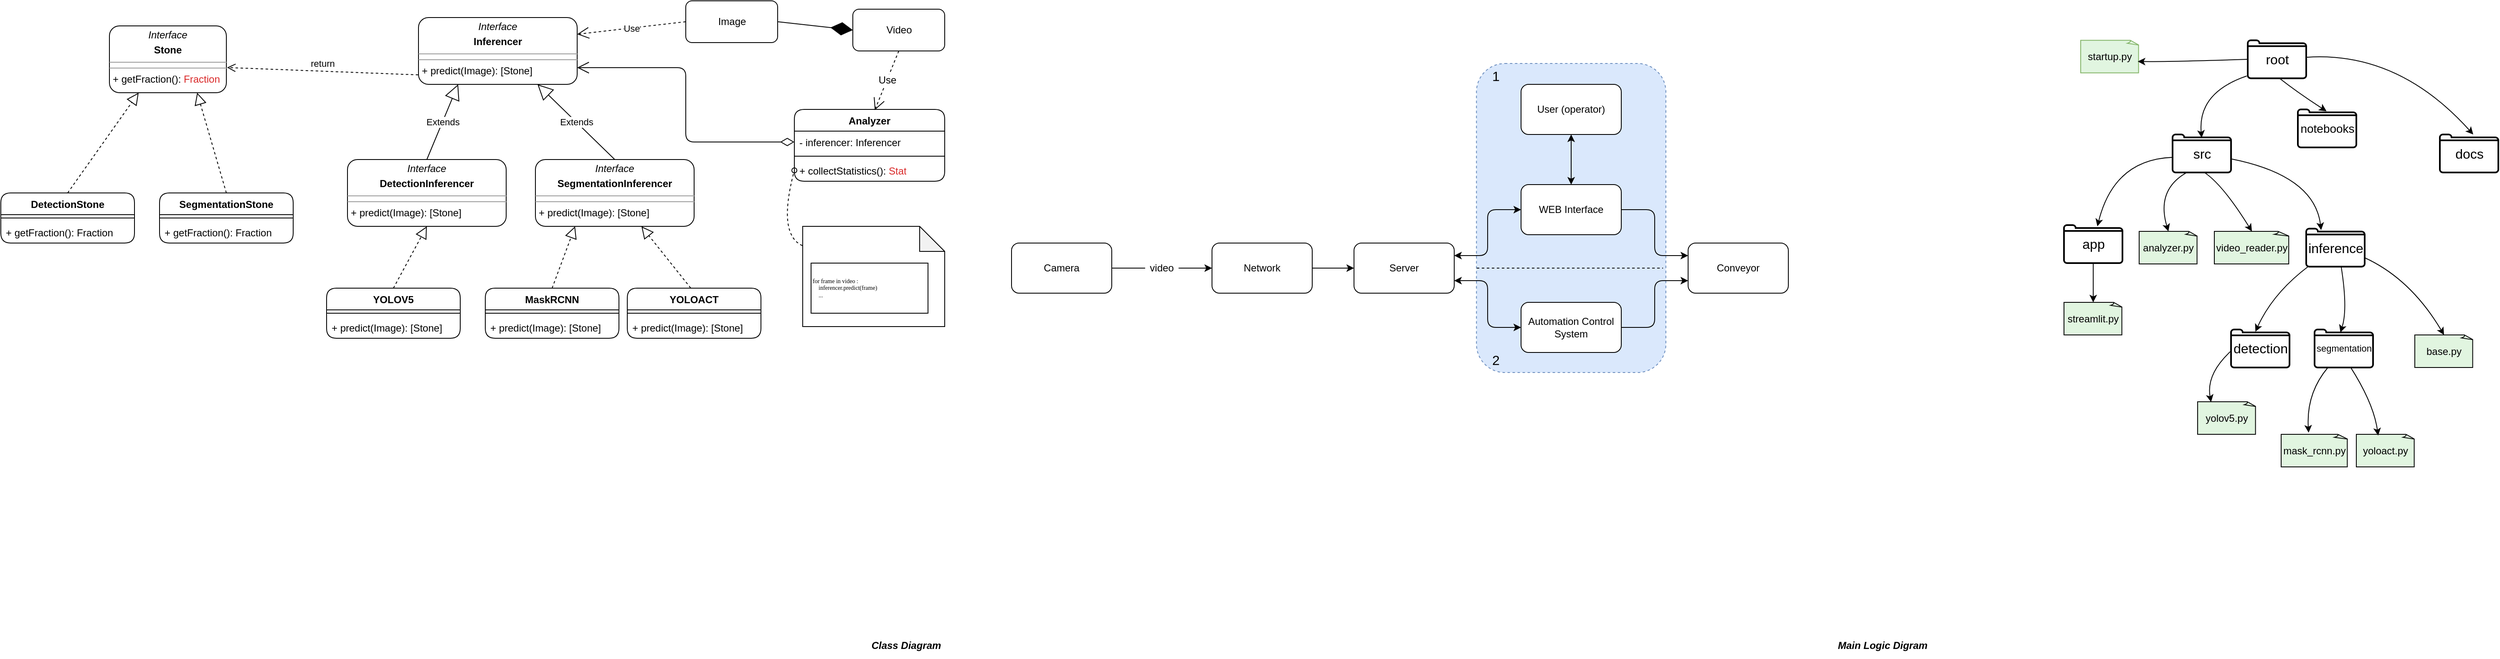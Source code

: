 <mxfile version="16.4.7" type="device"><diagram id="_biCq1hpyBJMeu9qdguH" name="Page-1"><mxGraphModel dx="1418" dy="816" grid="1" gridSize="10" guides="1" tooltips="1" connect="1" arrows="1" fold="1" page="1" pageScale="1" pageWidth="1169" pageHeight="827" math="0" shadow="0"><root><mxCell id="0"/><mxCell id="1" parent="0"/><mxCell id="yf64agZAcM8nmRPvUGx--107" value="" style="rounded=1;whiteSpace=wrap;html=1;shadow=0;glass=0;fontFamily=Lucida Console;fillColor=#dae8fc;sketch=0;dashed=1;strokeColor=#6c8ebf;" parent="1" vertex="1"><mxGeometry x="1786.63" y="115" width="226.75" height="370" as="geometry"/></mxCell><mxCell id="yf64agZAcM8nmRPvUGx--1" value="&lt;p style=&quot;margin: 0px ; margin-top: 4px ; text-align: center&quot;&gt;&lt;i&gt;Interface&lt;/i&gt;&lt;/p&gt;&lt;p style=&quot;margin: 0px ; margin-top: 4px ; text-align: center&quot;&gt;&lt;b&gt;Inferencer&lt;/b&gt;&lt;br&gt;&lt;b&gt;&lt;/b&gt;&lt;/p&gt;&lt;hr size=&quot;1&quot;&gt;&lt;hr size=&quot;1&quot;&gt;&lt;p style=&quot;margin: 0px ; margin-left: 4px&quot;&gt;+ predict(Image): [Stone]&lt;/p&gt;" style="verticalAlign=top;align=left;overflow=fill;fontSize=12;fontFamily=Helvetica;html=1;rounded=1;" parent="1" vertex="1"><mxGeometry x="520" y="60" width="190" height="80" as="geometry"/></mxCell><mxCell id="yf64agZAcM8nmRPvUGx--2" value="&lt;p style=&quot;margin: 0px ; margin-top: 4px ; text-align: center&quot;&gt;&lt;i&gt;Interface&lt;/i&gt;&lt;b&gt;&lt;br&gt;&lt;/b&gt;&lt;/p&gt;&lt;p style=&quot;margin: 0px ; margin-top: 4px ; text-align: center&quot;&gt;&lt;b&gt;Stone&lt;/b&gt;&lt;br&gt;&lt;b&gt;&lt;/b&gt;&lt;/p&gt;&lt;hr size=&quot;1&quot;&gt;&lt;hr size=&quot;1&quot;&gt;&lt;p style=&quot;margin: 0px ; margin-left: 4px&quot;&gt;+ getFraction(): &lt;font color=&quot;#D92929&quot;&gt;Fraction&lt;/font&gt;&lt;br&gt;&lt;br&gt;&lt;/p&gt;" style="verticalAlign=top;align=left;overflow=fill;fontSize=12;fontFamily=Helvetica;html=1;rounded=1;" parent="1" vertex="1"><mxGeometry x="150" y="70" width="140" height="80" as="geometry"/></mxCell><mxCell id="yf64agZAcM8nmRPvUGx--13" value="YOLOV5" style="swimlane;fontStyle=1;align=center;verticalAlign=top;childLayout=stackLayout;horizontal=1;startSize=26;horizontalStack=0;resizeParent=1;resizeParentMax=0;resizeLast=0;collapsible=1;marginBottom=0;rounded=1;" parent="1" vertex="1"><mxGeometry x="410" y="384" width="160" height="60" as="geometry"/></mxCell><mxCell id="yf64agZAcM8nmRPvUGx--15" value="" style="line;strokeWidth=1;fillColor=none;align=left;verticalAlign=middle;spacingTop=-1;spacingLeft=3;spacingRight=3;rotatable=0;labelPosition=right;points=[];portConstraint=eastwest;rounded=1;" parent="yf64agZAcM8nmRPvUGx--13" vertex="1"><mxGeometry y="26" width="160" height="8" as="geometry"/></mxCell><mxCell id="yf64agZAcM8nmRPvUGx--16" value="+ predict(Image): [Stone]" style="text;strokeColor=none;fillColor=none;align=left;verticalAlign=top;spacingLeft=4;spacingRight=4;overflow=hidden;rotatable=0;points=[[0,0.5],[1,0.5]];portConstraint=eastwest;rounded=1;" parent="yf64agZAcM8nmRPvUGx--13" vertex="1"><mxGeometry y="34" width="160" height="26" as="geometry"/></mxCell><mxCell id="yf64agZAcM8nmRPvUGx--18" value="YOLOACT" style="swimlane;fontStyle=1;align=center;verticalAlign=top;childLayout=stackLayout;horizontal=1;startSize=26;horizontalStack=0;resizeParent=1;resizeParentMax=0;resizeLast=0;collapsible=1;marginBottom=0;rounded=1;" parent="1" vertex="1"><mxGeometry x="770" y="384" width="160" height="60" as="geometry"/></mxCell><mxCell id="yf64agZAcM8nmRPvUGx--20" value="" style="line;strokeWidth=1;fillColor=none;align=left;verticalAlign=middle;spacingTop=-1;spacingLeft=3;spacingRight=3;rotatable=0;labelPosition=right;points=[];portConstraint=eastwest;rounded=1;" parent="yf64agZAcM8nmRPvUGx--18" vertex="1"><mxGeometry y="26" width="160" height="8" as="geometry"/></mxCell><mxCell id="yf64agZAcM8nmRPvUGx--21" value="+ predict(Image): [Stone]" style="text;strokeColor=none;fillColor=none;align=left;verticalAlign=top;spacingLeft=4;spacingRight=4;overflow=hidden;rotatable=0;points=[[0,0.5],[1,0.5]];portConstraint=eastwest;rounded=1;" parent="yf64agZAcM8nmRPvUGx--18" vertex="1"><mxGeometry y="34" width="160" height="26" as="geometry"/></mxCell><mxCell id="yf64agZAcM8nmRPvUGx--22" value="MaskRCNN" style="swimlane;fontStyle=1;align=center;verticalAlign=top;childLayout=stackLayout;horizontal=1;startSize=26;horizontalStack=0;resizeParent=1;resizeParentMax=0;resizeLast=0;collapsible=1;marginBottom=0;rounded=1;" parent="1" vertex="1"><mxGeometry x="600" y="384" width="160" height="60" as="geometry"/></mxCell><mxCell id="yf64agZAcM8nmRPvUGx--24" value="" style="line;strokeWidth=1;fillColor=none;align=left;verticalAlign=middle;spacingTop=-1;spacingLeft=3;spacingRight=3;rotatable=0;labelPosition=right;points=[];portConstraint=eastwest;rounded=1;" parent="yf64agZAcM8nmRPvUGx--22" vertex="1"><mxGeometry y="26" width="160" height="8" as="geometry"/></mxCell><mxCell id="yf64agZAcM8nmRPvUGx--25" value="+ predict(Image): [Stone]" style="text;strokeColor=none;fillColor=none;align=left;verticalAlign=top;spacingLeft=4;spacingRight=4;overflow=hidden;rotatable=0;points=[[0,0.5],[1,0.5]];portConstraint=eastwest;rounded=1;" parent="yf64agZAcM8nmRPvUGx--22" vertex="1"><mxGeometry y="34" width="160" height="26" as="geometry"/></mxCell><mxCell id="yf64agZAcM8nmRPvUGx--30" value="&lt;p style=&quot;margin: 0px ; margin-top: 4px ; text-align: center&quot;&gt;&lt;i&gt;Interface&lt;/i&gt;&lt;/p&gt;&lt;p style=&quot;margin: 0px ; margin-top: 4px ; text-align: center&quot;&gt;&lt;b&gt;DetectionInferencer&lt;/b&gt;&lt;br&gt;&lt;/p&gt;&lt;hr size=&quot;1&quot;&gt;&lt;hr size=&quot;1&quot;&gt;&lt;p style=&quot;margin: 0px ; margin-left: 4px&quot;&gt;+ predict(Image): [Stone]&lt;br&gt;&lt;br&gt;&lt;/p&gt;" style="verticalAlign=top;align=left;overflow=fill;fontSize=12;fontFamily=Helvetica;html=1;rounded=1;" parent="1" vertex="1"><mxGeometry x="435" y="230" width="190" height="80" as="geometry"/></mxCell><mxCell id="yf64agZAcM8nmRPvUGx--33" value="&lt;p style=&quot;margin: 0px ; margin-top: 4px ; text-align: center&quot;&gt;&lt;i&gt;Interface&lt;/i&gt;&lt;/p&gt;&lt;p style=&quot;margin: 0px ; margin-top: 4px ; text-align: center&quot;&gt;&lt;b&gt;SegmentationInferencer&lt;/b&gt;&lt;br&gt;&lt;/p&gt;&lt;hr size=&quot;1&quot;&gt;&lt;hr size=&quot;1&quot;&gt;&lt;p style=&quot;margin: 0px ; margin-left: 4px&quot;&gt;+ predict(Image): [Stone]&lt;br&gt;&lt;br&gt;&lt;/p&gt;" style="verticalAlign=top;align=left;overflow=fill;fontSize=12;fontFamily=Helvetica;html=1;rounded=1;" parent="1" vertex="1"><mxGeometry x="660" y="230" width="190" height="80" as="geometry"/></mxCell><mxCell id="yf64agZAcM8nmRPvUGx--37" value="Image" style="html=1;rounded=1;" parent="1" vertex="1"><mxGeometry x="840" y="40" width="110" height="50" as="geometry"/></mxCell><mxCell id="yf64agZAcM8nmRPvUGx--41" value="" style="endArrow=block;dashed=1;endFill=0;endSize=12;html=1;rounded=1;exitX=0.5;exitY=0;exitDx=0;exitDy=0;entryX=0.25;entryY=1;entryDx=0;entryDy=0;" parent="1" source="yf64agZAcM8nmRPvUGx--22" target="yf64agZAcM8nmRPvUGx--33" edge="1"><mxGeometry width="160" relative="1" as="geometry"><mxPoint x="650" y="320" as="sourcePoint"/><mxPoint x="810" y="320" as="targetPoint"/></mxGeometry></mxCell><mxCell id="yf64agZAcM8nmRPvUGx--42" value="" style="endArrow=block;dashed=1;endFill=0;endSize=12;html=1;rounded=1;exitX=0.5;exitY=0;exitDx=0;exitDy=0;entryX=0.5;entryY=1;entryDx=0;entryDy=0;" parent="1" source="yf64agZAcM8nmRPvUGx--13" target="yf64agZAcM8nmRPvUGx--30" edge="1"><mxGeometry width="160" relative="1" as="geometry"><mxPoint x="460" y="320" as="sourcePoint"/><mxPoint x="620" y="320" as="targetPoint"/></mxGeometry></mxCell><mxCell id="yf64agZAcM8nmRPvUGx--43" value="" style="endArrow=block;dashed=1;endFill=0;endSize=12;html=1;rounded=1;exitX=0.474;exitY=-0.004;exitDx=0;exitDy=0;exitPerimeter=0;" parent="1" source="yf64agZAcM8nmRPvUGx--18" target="yf64agZAcM8nmRPvUGx--33" edge="1"><mxGeometry width="160" relative="1" as="geometry"><mxPoint x="820" y="320" as="sourcePoint"/><mxPoint x="980" y="320" as="targetPoint"/></mxGeometry></mxCell><mxCell id="yf64agZAcM8nmRPvUGx--44" value="Extends" style="endArrow=block;endSize=16;endFill=0;html=1;rounded=1;exitX=0.5;exitY=0;exitDx=0;exitDy=0;entryX=0.25;entryY=1;entryDx=0;entryDy=0;" parent="1" source="yf64agZAcM8nmRPvUGx--30" target="yf64agZAcM8nmRPvUGx--1" edge="1"><mxGeometry width="160" relative="1" as="geometry"><mxPoint x="503" y="170" as="sourcePoint"/><mxPoint x="663" y="170" as="targetPoint"/></mxGeometry></mxCell><mxCell id="yf64agZAcM8nmRPvUGx--45" value="Extends" style="endArrow=block;endSize=16;endFill=0;html=1;rounded=1;exitX=0.5;exitY=0;exitDx=0;exitDy=0;entryX=0.75;entryY=1;entryDx=0;entryDy=0;" parent="1" source="yf64agZAcM8nmRPvUGx--33" target="yf64agZAcM8nmRPvUGx--1" edge="1"><mxGeometry width="160" relative="1" as="geometry"><mxPoint x="280" y="270" as="sourcePoint"/><mxPoint x="440" y="270" as="targetPoint"/></mxGeometry></mxCell><mxCell id="yf64agZAcM8nmRPvUGx--46" value="Use" style="endArrow=open;endSize=12;dashed=1;html=1;rounded=1;exitX=0;exitY=0.5;exitDx=0;exitDy=0;entryX=1;entryY=0.25;entryDx=0;entryDy=0;" parent="1" source="yf64agZAcM8nmRPvUGx--37" target="yf64agZAcM8nmRPvUGx--1" edge="1"><mxGeometry width="160" relative="1" as="geometry"><mxPoint x="440" y="120" as="sourcePoint"/><mxPoint x="600" y="120" as="targetPoint"/><Array as="points"/></mxGeometry></mxCell><mxCell id="yf64agZAcM8nmRPvUGx--47" value="DetectionStone" style="swimlane;fontStyle=1;align=center;verticalAlign=top;childLayout=stackLayout;horizontal=1;startSize=26;horizontalStack=0;resizeParent=1;resizeParentMax=0;resizeLast=0;collapsible=1;marginBottom=0;rounded=1;" parent="1" vertex="1"><mxGeometry x="20" y="270" width="160" height="60" as="geometry"/></mxCell><mxCell id="yf64agZAcM8nmRPvUGx--49" value="" style="line;strokeWidth=1;fillColor=none;align=left;verticalAlign=middle;spacingTop=-1;spacingLeft=3;spacingRight=3;rotatable=0;labelPosition=right;points=[];portConstraint=eastwest;rounded=1;" parent="yf64agZAcM8nmRPvUGx--47" vertex="1"><mxGeometry y="26" width="160" height="8" as="geometry"/></mxCell><mxCell id="yf64agZAcM8nmRPvUGx--50" value="+ getFraction(): Fraction" style="text;strokeColor=none;fillColor=none;align=left;verticalAlign=top;spacingLeft=4;spacingRight=4;overflow=hidden;rotatable=0;points=[[0,0.5],[1,0.5]];portConstraint=eastwest;rounded=1;" parent="yf64agZAcM8nmRPvUGx--47" vertex="1"><mxGeometry y="34" width="160" height="26" as="geometry"/></mxCell><mxCell id="yf64agZAcM8nmRPvUGx--52" value="SegmentationStone" style="swimlane;fontStyle=1;align=center;verticalAlign=top;childLayout=stackLayout;horizontal=1;startSize=26;horizontalStack=0;resizeParent=1;resizeParentMax=0;resizeLast=0;collapsible=1;marginBottom=0;rounded=1;" parent="1" vertex="1"><mxGeometry x="210" y="270" width="160" height="60" as="geometry"/></mxCell><mxCell id="yf64agZAcM8nmRPvUGx--54" value="" style="line;strokeWidth=1;fillColor=none;align=left;verticalAlign=middle;spacingTop=-1;spacingLeft=3;spacingRight=3;rotatable=0;labelPosition=right;points=[];portConstraint=eastwest;rounded=1;" parent="yf64agZAcM8nmRPvUGx--52" vertex="1"><mxGeometry y="26" width="160" height="8" as="geometry"/></mxCell><mxCell id="yf64agZAcM8nmRPvUGx--55" value="+ getFraction(): Fraction" style="text;strokeColor=none;fillColor=none;align=left;verticalAlign=top;spacingLeft=4;spacingRight=4;overflow=hidden;rotatable=0;points=[[0,0.5],[1,0.5]];portConstraint=eastwest;rounded=1;" parent="yf64agZAcM8nmRPvUGx--52" vertex="1"><mxGeometry y="34" width="160" height="26" as="geometry"/></mxCell><mxCell id="yf64agZAcM8nmRPvUGx--56" value="" style="endArrow=block;dashed=1;endFill=0;endSize=12;html=1;rounded=1;exitX=0.5;exitY=0;exitDx=0;exitDy=0;entryX=0.25;entryY=1;entryDx=0;entryDy=0;" parent="1" source="yf64agZAcM8nmRPvUGx--47" target="yf64agZAcM8nmRPvUGx--2" edge="1"><mxGeometry width="160" relative="1" as="geometry"><mxPoint x="150" y="230" as="sourcePoint"/><mxPoint x="310" y="230" as="targetPoint"/></mxGeometry></mxCell><mxCell id="yf64agZAcM8nmRPvUGx--57" value="" style="endArrow=block;dashed=1;endFill=0;endSize=12;html=1;rounded=1;exitX=0.5;exitY=0;exitDx=0;exitDy=0;entryX=0.75;entryY=1;entryDx=0;entryDy=0;" parent="1" source="yf64agZAcM8nmRPvUGx--52" target="yf64agZAcM8nmRPvUGx--2" edge="1"><mxGeometry width="160" relative="1" as="geometry"><mxPoint x="320" y="270" as="sourcePoint"/><mxPoint x="405" y="200" as="targetPoint"/></mxGeometry></mxCell><mxCell id="yf64agZAcM8nmRPvUGx--60" value="return" style="html=1;verticalAlign=bottom;endArrow=open;dashed=1;endSize=8;rounded=1;sketch=0;exitX=-0.001;exitY=0.858;exitDx=0;exitDy=0;exitPerimeter=0;entryX=1.006;entryY=0.623;entryDx=0;entryDy=0;entryPerimeter=0;" parent="1" source="yf64agZAcM8nmRPvUGx--1" target="yf64agZAcM8nmRPvUGx--2" edge="1"><mxGeometry relative="1" as="geometry"><mxPoint x="680" y="170" as="sourcePoint"/><mxPoint x="600" y="170" as="targetPoint"/></mxGeometry></mxCell><mxCell id="yf64agZAcM8nmRPvUGx--63" value="Analyzer" style="swimlane;fontStyle=1;align=center;verticalAlign=top;childLayout=stackLayout;horizontal=1;startSize=26;horizontalStack=0;resizeParent=1;resizeParentMax=0;resizeLast=0;collapsible=1;marginBottom=0;rounded=1;sketch=0;" parent="1" vertex="1"><mxGeometry x="970" y="170" width="180" height="86" as="geometry"><mxRectangle x="230" y="600" width="100" height="26" as="alternateBounds"/></mxGeometry></mxCell><mxCell id="yf64agZAcM8nmRPvUGx--64" value="- inferencer: Inferencer" style="text;strokeColor=none;fillColor=none;align=left;verticalAlign=top;spacingLeft=4;spacingRight=4;overflow=hidden;rotatable=0;points=[[0,0.5],[1,0.5]];portConstraint=eastwest;rounded=1;sketch=0;" parent="yf64agZAcM8nmRPvUGx--63" vertex="1"><mxGeometry y="26" width="180" height="26" as="geometry"/></mxCell><mxCell id="yf64agZAcM8nmRPvUGx--65" value="" style="line;strokeWidth=1;fillColor=none;align=left;verticalAlign=middle;spacingTop=-1;spacingLeft=3;spacingRight=3;rotatable=0;labelPosition=right;points=[];portConstraint=eastwest;rounded=1;sketch=0;" parent="yf64agZAcM8nmRPvUGx--63" vertex="1"><mxGeometry y="52" width="180" height="8" as="geometry"/></mxCell><mxCell id="yf64agZAcM8nmRPvUGx--66" value="+ collectStatistics(): &lt;font color=&quot;#D92929&quot;&gt;Stat&lt;/font&gt;" style="text;strokeColor=none;fillColor=none;align=left;verticalAlign=top;spacingLeft=4;spacingRight=4;overflow=hidden;rotatable=0;points=[[0,0.5],[1,0.5]];portConstraint=eastwest;rounded=1;sketch=0;html=1;" parent="yf64agZAcM8nmRPvUGx--63" vertex="1"><mxGeometry y="60" width="180" height="26" as="geometry"/></mxCell><mxCell id="yf64agZAcM8nmRPvUGx--68" value="" style="endArrow=open;html=1;endSize=12;startArrow=diamondThin;startSize=14;startFill=0;edgeStyle=orthogonalEdgeStyle;align=left;verticalAlign=bottom;rounded=1;sketch=0;exitX=0;exitY=0.5;exitDx=0;exitDy=0;entryX=1;entryY=0.75;entryDx=0;entryDy=0;" parent="1" source="yf64agZAcM8nmRPvUGx--64" target="yf64agZAcM8nmRPvUGx--1" edge="1"><mxGeometry x="-1" y="-91" relative="1" as="geometry"><mxPoint x="560" y="290" as="sourcePoint"/><mxPoint x="720" y="290" as="targetPoint"/><mxPoint x="60" y="22" as="offset"/></mxGeometry></mxCell><mxCell id="yf64agZAcM8nmRPvUGx--74" value="" style="curved=1;endArrow=oval;html=1;rounded=1;sketch=0;exitX=-0.002;exitY=0.192;exitDx=0;exitDy=0;exitPerimeter=0;endFill=0;dashed=1;" parent="1" source="yf64agZAcM8nmRPvUGx--75" target="yf64agZAcM8nmRPvUGx--66" edge="1"><mxGeometry width="50" height="50" relative="1" as="geometry"><mxPoint x="979.702" y="371.71" as="sourcePoint"/><mxPoint x="980" y="243" as="targetPoint"/><Array as="points"><mxPoint x="950" y="320"/><mxPoint x="970" y="243"/></Array></mxGeometry></mxCell><mxCell id="yf64agZAcM8nmRPvUGx--75" value="" style="shape=note;whiteSpace=wrap;html=1;backgroundOutline=1;darkOpacity=0.05;rounded=1;sketch=0;align=left;" parent="1" vertex="1"><mxGeometry x="980" y="310" width="170" height="120" as="geometry"/></mxCell><mxCell id="yf64agZAcM8nmRPvUGx--78" value="&lt;div align=&quot;left&quot;&gt;for frame in video :&lt;/div&gt;&lt;div align=&quot;left&quot;&gt;&amp;nbsp;&amp;nbsp;&amp;nbsp; inferencer.predict(frame)&lt;/div&gt;&lt;div align=&quot;left&quot;&gt;&amp;nbsp;&amp;nbsp;&amp;nbsp; ...&lt;br&gt;&lt;/div&gt;" style="rounded=0;whiteSpace=wrap;html=1;sketch=0;fontFamily=Lucida Console;fontSize=7;align=left;" parent="1" vertex="1"><mxGeometry x="990" y="354" width="140" height="60" as="geometry"/></mxCell><mxCell id="yf64agZAcM8nmRPvUGx--80" value="Video" style="html=1;rounded=1;sketch=0;fontFamily=Helvetica;fontSize=12;" parent="1" vertex="1"><mxGeometry x="1040" y="50" width="110" height="50" as="geometry"/></mxCell><mxCell id="yf64agZAcM8nmRPvUGx--81" value="Use" style="endArrow=open;endSize=12;dashed=1;html=1;rounded=1;sketch=0;fontFamily=Helvetica;fontSize=12;exitX=0.5;exitY=1;exitDx=0;exitDy=0;entryX=0.535;entryY=0.01;entryDx=0;entryDy=0;entryPerimeter=0;" parent="1" source="yf64agZAcM8nmRPvUGx--80" target="yf64agZAcM8nmRPvUGx--63" edge="1"><mxGeometry width="160" relative="1" as="geometry"><mxPoint x="740" y="210" as="sourcePoint"/><mxPoint x="900" y="210" as="targetPoint"/></mxGeometry></mxCell><mxCell id="yf64agZAcM8nmRPvUGx--84" value="" style="endArrow=diamondThin;endFill=1;endSize=24;html=1;rounded=1;sketch=0;curved=0;exitX=1;exitY=0.5;exitDx=0;exitDy=0;entryX=0;entryY=0.5;entryDx=0;entryDy=0;" parent="1" source="yf64agZAcM8nmRPvUGx--37" target="yf64agZAcM8nmRPvUGx--80" edge="1"><mxGeometry width="160" relative="1" as="geometry"><mxPoint x="890" y="120" as="sourcePoint"/><mxPoint x="1010" y="30" as="targetPoint"/></mxGeometry></mxCell><mxCell id="yf64agZAcM8nmRPvUGx--91" style="edgeStyle=orthogonalEdgeStyle;curved=0;rounded=1;sketch=0;orthogonalLoop=1;jettySize=auto;html=1;exitX=1;exitY=0.5;exitDx=0;exitDy=0;entryX=0;entryY=0.5;entryDx=0;entryDy=0;fontColor=#000000;startArrow=none;" parent="1" source="yf64agZAcM8nmRPvUGx--94" target="yf64agZAcM8nmRPvUGx--89" edge="1"><mxGeometry relative="1" as="geometry"><mxPoint x="1460" y="360" as="targetPoint"/></mxGeometry></mxCell><mxCell id="yf64agZAcM8nmRPvUGx--85" value="Camera" style="rounded=1;whiteSpace=wrap;html=1;sketch=0;fontColor=#000000;" parent="1" vertex="1"><mxGeometry x="1230" y="330" width="120" height="60" as="geometry"/></mxCell><mxCell id="yf64agZAcM8nmRPvUGx--86" value="&lt;b&gt;&lt;i&gt;Class Diagram&lt;/i&gt;&lt;/b&gt;" style="text;html=1;strokeColor=none;fillColor=none;align=center;verticalAlign=middle;whiteSpace=wrap;rounded=0;sketch=0;fontColor=#000000;" parent="1" vertex="1"><mxGeometry x="1039" y="797" width="130" height="30" as="geometry"/></mxCell><mxCell id="yf64agZAcM8nmRPvUGx--93" style="edgeStyle=orthogonalEdgeStyle;curved=0;rounded=1;sketch=0;orthogonalLoop=1;jettySize=auto;html=1;exitX=1;exitY=0.5;exitDx=0;exitDy=0;entryX=0;entryY=0.5;entryDx=0;entryDy=0;fontColor=#000000;" parent="1" source="yf64agZAcM8nmRPvUGx--89" target="yf64agZAcM8nmRPvUGx--90" edge="1"><mxGeometry relative="1" as="geometry"/></mxCell><mxCell id="yf64agZAcM8nmRPvUGx--89" value="Network" style="rounded=1;whiteSpace=wrap;html=1;sketch=0;fontColor=#000000;" parent="1" vertex="1"><mxGeometry x="1470" y="330" width="120" height="60" as="geometry"/></mxCell><mxCell id="yf64agZAcM8nmRPvUGx--105" style="edgeStyle=orthogonalEdgeStyle;curved=0;rounded=1;sketch=0;orthogonalLoop=1;jettySize=auto;html=1;exitX=1;exitY=0.25;exitDx=0;exitDy=0;entryX=0;entryY=0.5;entryDx=0;entryDy=0;fontColor=#000000;startArrow=classic;startFill=1;" parent="1" source="yf64agZAcM8nmRPvUGx--90" target="yf64agZAcM8nmRPvUGx--97" edge="1"><mxGeometry relative="1" as="geometry"/></mxCell><mxCell id="yf64agZAcM8nmRPvUGx--106" style="edgeStyle=orthogonalEdgeStyle;curved=0;rounded=1;sketch=0;orthogonalLoop=1;jettySize=auto;html=1;exitX=1;exitY=0.75;exitDx=0;exitDy=0;entryX=0;entryY=0.5;entryDx=0;entryDy=0;fontColor=#000000;startArrow=classic;startFill=1;" parent="1" source="yf64agZAcM8nmRPvUGx--90" target="yf64agZAcM8nmRPvUGx--98" edge="1"><mxGeometry relative="1" as="geometry"/></mxCell><mxCell id="yf64agZAcM8nmRPvUGx--90" value="Server" style="rounded=1;whiteSpace=wrap;html=1;sketch=0;fontColor=#000000;" parent="1" vertex="1"><mxGeometry x="1640" y="330" width="120" height="60" as="geometry"/></mxCell><mxCell id="yf64agZAcM8nmRPvUGx--94" value="video" style="text;html=1;strokeColor=none;fillColor=none;align=center;verticalAlign=middle;whiteSpace=wrap;rounded=0;sketch=0;fontColor=#000000;" parent="1" vertex="1"><mxGeometry x="1390" y="345" width="40" height="30" as="geometry"/></mxCell><mxCell id="yf64agZAcM8nmRPvUGx--95" value="" style="edgeStyle=orthogonalEdgeStyle;curved=0;rounded=1;sketch=0;orthogonalLoop=1;jettySize=auto;html=1;exitX=1;exitY=0.5;exitDx=0;exitDy=0;entryX=0;entryY=0.5;entryDx=0;entryDy=0;fontColor=#000000;endArrow=none;" parent="1" source="yf64agZAcM8nmRPvUGx--85" target="yf64agZAcM8nmRPvUGx--94" edge="1"><mxGeometry relative="1" as="geometry"><mxPoint x="1360" y="360" as="sourcePoint"/><mxPoint x="1440" y="360" as="targetPoint"/></mxGeometry></mxCell><mxCell id="yf64agZAcM8nmRPvUGx--103" style="edgeStyle=orthogonalEdgeStyle;curved=0;rounded=1;sketch=0;orthogonalLoop=1;jettySize=auto;html=1;exitX=1;exitY=0.5;exitDx=0;exitDy=0;entryX=0;entryY=0.25;entryDx=0;entryDy=0;fontColor=#000000;startArrow=none;startFill=0;" parent="1" source="yf64agZAcM8nmRPvUGx--97" target="yf64agZAcM8nmRPvUGx--99" edge="1"><mxGeometry relative="1" as="geometry"/></mxCell><mxCell id="yf64agZAcM8nmRPvUGx--97" value="WEB Interface" style="rounded=1;whiteSpace=wrap;html=1;sketch=0;fontColor=#000000;" parent="1" vertex="1"><mxGeometry x="1840" y="260" width="120" height="60" as="geometry"/></mxCell><mxCell id="yf64agZAcM8nmRPvUGx--104" style="edgeStyle=orthogonalEdgeStyle;curved=0;rounded=1;sketch=0;orthogonalLoop=1;jettySize=auto;html=1;exitX=1;exitY=0.5;exitDx=0;exitDy=0;entryX=0;entryY=0.75;entryDx=0;entryDy=0;fontColor=#000000;startArrow=none;startFill=0;" parent="1" source="yf64agZAcM8nmRPvUGx--98" target="yf64agZAcM8nmRPvUGx--99" edge="1"><mxGeometry relative="1" as="geometry"/></mxCell><mxCell id="yf64agZAcM8nmRPvUGx--98" value="&lt;span class=&quot;ILfuVd&quot;&gt;&lt;span class=&quot;hgKElc&quot;&gt;Automation Control System&lt;/span&gt;&lt;/span&gt;" style="rounded=1;whiteSpace=wrap;html=1;sketch=0;fontColor=#000000;" parent="1" vertex="1"><mxGeometry x="1840" y="401" width="120" height="60" as="geometry"/></mxCell><mxCell id="yf64agZAcM8nmRPvUGx--99" value="Conveyor" style="rounded=1;whiteSpace=wrap;html=1;sketch=0;fontColor=#000000;" parent="1" vertex="1"><mxGeometry x="2040" y="330" width="120" height="60" as="geometry"/></mxCell><mxCell id="yf64agZAcM8nmRPvUGx--102" style="edgeStyle=orthogonalEdgeStyle;curved=0;rounded=1;sketch=0;orthogonalLoop=1;jettySize=auto;html=1;exitX=0.5;exitY=1;exitDx=0;exitDy=0;entryX=0.5;entryY=0;entryDx=0;entryDy=0;fontColor=#000000;startArrow=classic;startFill=1;" parent="1" source="yf64agZAcM8nmRPvUGx--100" target="yf64agZAcM8nmRPvUGx--97" edge="1"><mxGeometry relative="1" as="geometry"/></mxCell><mxCell id="yf64agZAcM8nmRPvUGx--100" value="User (operator)" style="rounded=1;whiteSpace=wrap;html=1;sketch=0;fontColor=#000000;" parent="1" vertex="1"><mxGeometry x="1840" y="140" width="120" height="60" as="geometry"/></mxCell><mxCell id="yf64agZAcM8nmRPvUGx--108" value="" style="line;strokeWidth=1;html=1;rounded=0;fontFamily=Lucida Console;fontSize=12;fontColor=#000000;fillColor=none;dashed=1;sketch=0;" parent="1" vertex="1"><mxGeometry x="1787" y="355" width="223" height="10" as="geometry"/></mxCell><mxCell id="yf64agZAcM8nmRPvUGx--110" value="&lt;font style=&quot;font-size: 16px&quot;&gt;1&lt;/font&gt;" style="text;html=1;strokeColor=none;fillColor=none;align=center;verticalAlign=middle;whiteSpace=wrap;rounded=0;dashed=1;sketch=0;fontColor=#000000;" parent="1" vertex="1"><mxGeometry x="1780" y="115" width="60" height="30" as="geometry"/></mxCell><mxCell id="yf64agZAcM8nmRPvUGx--111" value="2" style="text;html=1;strokeColor=none;fillColor=none;align=center;verticalAlign=middle;whiteSpace=wrap;rounded=0;dashed=1;sketch=0;fontColor=#000000;fontSize=16;" parent="1" vertex="1"><mxGeometry x="1780" y="455" width="60" height="30" as="geometry"/></mxCell><mxCell id="yf64agZAcM8nmRPvUGx--112" value="&lt;i&gt;&lt;b&gt;Main Logic Digram&lt;br&gt;&lt;/b&gt;&lt;/i&gt;" style="text;html=1;strokeColor=none;fillColor=none;align=center;verticalAlign=middle;whiteSpace=wrap;rounded=0;sketch=0;fontColor=#000000;" parent="1" vertex="1"><mxGeometry x="2208" y="797" width="130" height="30" as="geometry"/></mxCell><mxCell id="yf64agZAcM8nmRPvUGx--116" value="root" style="html=1;verticalLabelPosition=middle;align=center;labelBackgroundColor=#ffffff;verticalAlign=middle;strokeWidth=2;shadow=0;dashed=0;shape=mxgraph.ios7.icons.folder;rounded=1;sketch=0;fontSize=16;aspect=fixed;labelPosition=center;" parent="1" vertex="1"><mxGeometry x="2710" y="87.25" width="70" height="45.5" as="geometry"/></mxCell><mxCell id="yf64agZAcM8nmRPvUGx--117" value="src" style="html=1;verticalLabelPosition=middle;align=center;labelBackgroundColor=#ffffff;verticalAlign=middle;strokeWidth=2;shadow=0;dashed=0;shape=mxgraph.ios7.icons.folder;rounded=1;sketch=0;fontSize=16;aspect=fixed;labelPosition=center;" parent="1" vertex="1"><mxGeometry x="2620" y="200" width="70" height="45.5" as="geometry"/></mxCell><mxCell id="yf64agZAcM8nmRPvUGx--120" value="notebooks" style="html=1;verticalLabelPosition=middle;align=center;labelBackgroundColor=#ffffff;verticalAlign=middle;strokeWidth=2;shadow=0;dashed=0;shape=mxgraph.ios7.icons.folder;rounded=1;sketch=0;fontSize=14;aspect=fixed;labelPosition=center;" parent="1" vertex="1"><mxGeometry x="2770" y="170" width="70" height="45.5" as="geometry"/></mxCell><mxCell id="yf64agZAcM8nmRPvUGx--121" value="docs" style="html=1;verticalLabelPosition=middle;align=center;labelBackgroundColor=#ffffff;verticalAlign=middle;strokeWidth=2;shadow=0;dashed=0;shape=mxgraph.ios7.icons.folder;rounded=1;sketch=0;fontSize=16;aspect=fixed;labelPosition=center;" parent="1" vertex="1"><mxGeometry x="2940" y="200" width="70" height="45.5" as="geometry"/></mxCell><mxCell id="yf64agZAcM8nmRPvUGx--123" value="" style="curved=1;endArrow=classic;html=1;rounded=1;sketch=0;fontSize=14;fontColor=#000000;exitX=-0.018;exitY=0.94;exitDx=0;exitDy=0;exitPerimeter=0;entryX=0.498;entryY=0.086;entryDx=0;entryDy=0;entryPerimeter=0;" parent="1" source="yf64agZAcM8nmRPvUGx--116" target="yf64agZAcM8nmRPvUGx--117" edge="1"><mxGeometry width="50" height="50" relative="1" as="geometry"><mxPoint x="2710" y="360" as="sourcePoint"/><mxPoint x="2760" y="310" as="targetPoint"/><Array as="points"><mxPoint x="2650" y="150"/></Array></mxGeometry></mxCell><mxCell id="yf64agZAcM8nmRPvUGx--125" value="" style="curved=1;endArrow=classic;html=1;rounded=0;fontFamily=Lucida Console;sketch=0;fontSize=14;fontColor=#000000;entryX=0.571;entryY=0;entryDx=0;entryDy=0;entryPerimeter=0;" parent="1" source="yf64agZAcM8nmRPvUGx--116" target="yf64agZAcM8nmRPvUGx--121" edge="1"><mxGeometry width="50" height="50" relative="1" as="geometry"><mxPoint x="2780" y="130" as="sourcePoint"/><mxPoint x="2890" y="130" as="targetPoint"/><Array as="points"><mxPoint x="2890" y="100"/></Array></mxGeometry></mxCell><mxCell id="yf64agZAcM8nmRPvUGx--126" value="" style="curved=1;endArrow=classic;html=1;rounded=0;fontFamily=Lucida Console;sketch=0;fontSize=14;fontColor=#000000;entryX=0.491;entryY=0.048;entryDx=0;entryDy=0;entryPerimeter=0;exitX=0.541;exitY=0.997;exitDx=0;exitDy=0;exitPerimeter=0;" parent="1" source="yf64agZAcM8nmRPvUGx--116" target="yf64agZAcM8nmRPvUGx--120" edge="1"><mxGeometry width="50" height="50" relative="1" as="geometry"><mxPoint x="2790" y="140" as="sourcePoint"/><mxPoint x="2889.97" y="210.0" as="targetPoint"/><Array as="points"><mxPoint x="2770" y="150"/></Array></mxGeometry></mxCell><mxCell id="yf64agZAcM8nmRPvUGx--127" value="app" style="html=1;verticalLabelPosition=middle;align=center;labelBackgroundColor=#ffffff;verticalAlign=middle;strokeWidth=2;shadow=0;dashed=0;shape=mxgraph.ios7.icons.folder;rounded=1;sketch=0;fontSize=16;aspect=fixed;labelPosition=center;" parent="1" vertex="1"><mxGeometry x="2490" y="308.5" width="70" height="45.5" as="geometry"/></mxCell><mxCell id="yf64agZAcM8nmRPvUGx--130" value="" style="curved=1;endArrow=classic;html=1;rounded=1;sketch=0;fontSize=14;fontColor=#000000;exitX=0.001;exitY=0.602;exitDx=0;exitDy=0;exitPerimeter=0;entryX=0.571;entryY=0.033;entryDx=0;entryDy=0;entryPerimeter=0;" parent="1" source="yf64agZAcM8nmRPvUGx--117" target="yf64agZAcM8nmRPvUGx--127" edge="1"><mxGeometry width="50" height="50" relative="1" as="geometry"><mxPoint x="2608.74" y="210" as="sourcePoint"/><mxPoint x="2554.86" y="283.893" as="targetPoint"/><Array as="points"><mxPoint x="2550" y="229.98"/></Array></mxGeometry></mxCell><mxCell id="yf64agZAcM8nmRPvUGx--131" value="" style="curved=1;endArrow=classic;html=1;rounded=1;sketch=0;fontSize=14;fontColor=#000000;exitX=0.261;exitY=0.984;exitDx=0;exitDy=0;exitPerimeter=0;entryX=0.5;entryY=0;entryDx=0;entryDy=0;entryPerimeter=0;" parent="1" source="yf64agZAcM8nmRPvUGx--117" target="yf64agZAcM8nmRPvUGx--136" edge="1"><mxGeometry width="50" height="50" relative="1" as="geometry"><mxPoint x="2658.74" y="245.5" as="sourcePoint"/><mxPoint x="2604.36" y="313.459" as="targetPoint"/><Array as="points"><mxPoint x="2600" y="265.48"/></Array></mxGeometry></mxCell><mxCell id="yf64agZAcM8nmRPvUGx--132" value="" style="curved=1;endArrow=classic;html=1;rounded=1;sketch=0;fontSize=14;fontColor=#000000;entryX=0.5;entryY=0;entryDx=0;entryDy=0;entryPerimeter=0;exitX=0.547;exitY=1.003;exitDx=0;exitDy=0;exitPerimeter=0;" parent="1" source="yf64agZAcM8nmRPvUGx--117" target="yf64agZAcM8nmRPvUGx--137" edge="1"><mxGeometry width="50" height="50" relative="1" as="geometry"><mxPoint x="2730" y="160" as="sourcePoint"/><mxPoint x="2700.94" y="310.866" as="targetPoint"/><Array as="points"><mxPoint x="2680" y="260"/></Array></mxGeometry></mxCell><mxCell id="yf64agZAcM8nmRPvUGx--134" style="edgeStyle=orthogonalEdgeStyle;curved=0;rounded=1;sketch=0;orthogonalLoop=1;jettySize=auto;html=1;exitX=0.5;exitY=0;exitDx=0;exitDy=0;exitPerimeter=0;fontSize=10;fontColor=#000000;startArrow=classic;startFill=1;endArrow=none;endFill=0;" parent="1" source="yf64agZAcM8nmRPvUGx--133" target="yf64agZAcM8nmRPvUGx--127" edge="1"><mxGeometry relative="1" as="geometry"/></mxCell><mxCell id="yf64agZAcM8nmRPvUGx--133" value="streamlit.py" style="whiteSpace=wrap;html=1;shape=mxgraph.basic.document;rounded=1;sketch=0;fontSize=12;fontColor=#000000;fillColor=#E1F5E0;" parent="1" vertex="1"><mxGeometry x="2490" y="401" width="70" height="39" as="geometry"/></mxCell><mxCell id="yf64agZAcM8nmRPvUGx--136" value="analyzer.py" style="whiteSpace=wrap;html=1;shape=mxgraph.basic.document;rounded=1;sketch=0;fontSize=12;fontColor=#000000;fillColor=#E1F5E0;" parent="1" vertex="1"><mxGeometry x="2580" y="316" width="70" height="39" as="geometry"/></mxCell><mxCell id="yf64agZAcM8nmRPvUGx--137" value="video_reader.py" style="whiteSpace=wrap;html=1;shape=mxgraph.basic.document;rounded=1;sketch=0;fontSize=12;fontColor=#000000;fillColor=#E1F5E0;" parent="1" vertex="1"><mxGeometry x="2670" y="316" width="90" height="39" as="geometry"/></mxCell><mxCell id="yf64agZAcM8nmRPvUGx--138" value="inference" style="html=1;verticalLabelPosition=middle;align=center;labelBackgroundColor=#ffffff;verticalAlign=middle;strokeWidth=2;shadow=0;dashed=0;shape=mxgraph.ios7.icons.folder;rounded=1;sketch=0;fontSize=16;aspect=fixed;labelPosition=center;" parent="1" vertex="1"><mxGeometry x="2780" y="312.75" width="70" height="45.5" as="geometry"/></mxCell><mxCell id="yf64agZAcM8nmRPvUGx--139" value="" style="curved=1;endArrow=classic;html=1;rounded=1;sketch=0;fontSize=14;fontColor=#000000;entryX=0.255;entryY=0.038;entryDx=0;entryDy=0;entryPerimeter=0;exitX=0.994;exitY=0.64;exitDx=0;exitDy=0;exitPerimeter=0;" parent="1" source="yf64agZAcM8nmRPvUGx--117" target="yf64agZAcM8nmRPvUGx--138" edge="1"><mxGeometry width="50" height="50" relative="1" as="geometry"><mxPoint x="2716.65" y="234.816" as="sourcePoint"/><mxPoint x="2773.36" y="305.18" as="targetPoint"/><Array as="points"><mxPoint x="2790" y="249"/></Array></mxGeometry></mxCell><mxCell id="yf64agZAcM8nmRPvUGx--141" value="" style="curved=1;endArrow=classic;html=1;rounded=1;sketch=0;fontSize=14;fontColor=#000000;entryX=0.5;entryY=0;entryDx=0;entryDy=0;entryPerimeter=0;exitX=0.994;exitY=0.761;exitDx=0;exitDy=0;exitPerimeter=0;" parent="1" source="yf64agZAcM8nmRPvUGx--138" target="yf64agZAcM8nmRPvUGx--142" edge="1"><mxGeometry width="50" height="50" relative="1" as="geometry"><mxPoint x="2883.29" y="358.246" as="sourcePoint"/><mxPoint x="2940" y="428.61" as="targetPoint"/><Array as="points"><mxPoint x="2905" y="372.61"/></Array></mxGeometry></mxCell><mxCell id="yf64agZAcM8nmRPvUGx--142" value="base.py" style="whiteSpace=wrap;html=1;shape=mxgraph.basic.document;rounded=1;sketch=0;fontSize=12;fontColor=#000000;fillColor=#E1F5E0;" parent="1" vertex="1"><mxGeometry x="2910" y="440" width="70" height="39" as="geometry"/></mxCell><mxCell id="yf64agZAcM8nmRPvUGx--143" value="segmentation" style="html=1;verticalLabelPosition=middle;align=center;labelBackgroundColor=#ffffff;verticalAlign=middle;strokeWidth=2;shadow=0;dashed=0;shape=mxgraph.ios7.icons.folder;rounded=1;sketch=0;fontSize=11;labelPosition=center;aspect=fixed;" parent="1" vertex="1"><mxGeometry x="2790" y="433.5" width="70" height="45.5" as="geometry"/></mxCell><mxCell id="yf64agZAcM8nmRPvUGx--144" value="detection" style="html=1;verticalLabelPosition=middle;align=center;labelBackgroundColor=#ffffff;verticalAlign=middle;strokeWidth=2;shadow=0;dashed=0;shape=mxgraph.ios7.icons.folder;rounded=1;sketch=0;fontSize=16;aspect=fixed;labelPosition=center;" parent="1" vertex="1"><mxGeometry x="2690" y="433.5" width="70" height="45.5" as="geometry"/></mxCell><mxCell id="yf64agZAcM8nmRPvUGx--145" value="" style="curved=1;endArrow=classic;html=1;rounded=0;fontFamily=Lucida Console;sketch=0;fontSize=12;fontColor=#000000;exitX=0.038;exitY=0.991;exitDx=0;exitDy=0;exitPerimeter=0;entryX=0.417;entryY=0.057;entryDx=0;entryDy=0;entryPerimeter=0;" parent="1" source="yf64agZAcM8nmRPvUGx--138" target="yf64agZAcM8nmRPvUGx--144" edge="1"><mxGeometry width="50" height="50" relative="1" as="geometry"><mxPoint x="2760" y="440" as="sourcePoint"/><mxPoint x="2810" y="390" as="targetPoint"/><Array as="points"><mxPoint x="2740" y="390"/></Array></mxGeometry></mxCell><mxCell id="yf64agZAcM8nmRPvUGx--146" value="" style="curved=1;endArrow=classic;html=1;rounded=0;fontFamily=Lucida Console;sketch=0;fontSize=12;fontColor=#000000;exitX=0.597;exitY=0.991;exitDx=0;exitDy=0;exitPerimeter=0;entryX=0.442;entryY=0.076;entryDx=0;entryDy=0;entryPerimeter=0;" parent="1" source="yf64agZAcM8nmRPvUGx--138" target="yf64agZAcM8nmRPvUGx--143" edge="1"><mxGeometry width="50" height="50" relative="1" as="geometry"><mxPoint x="2833.47" y="376.751" as="sourcePoint"/><mxPoint x="2770.0" y="455.003" as="targetPoint"/><Array as="points"><mxPoint x="2830" y="409"/></Array></mxGeometry></mxCell><mxCell id="yf64agZAcM8nmRPvUGx--148" value="yolov5.py" style="whiteSpace=wrap;html=1;shape=mxgraph.basic.document;rounded=1;sketch=0;fontSize=12;fontColor=#000000;fillColor=#E1F5E0;" parent="1" vertex="1"><mxGeometry x="2650" y="520" width="70" height="39" as="geometry"/></mxCell><mxCell id="yf64agZAcM8nmRPvUGx--149" value="mask_rcnn.py" style="whiteSpace=wrap;html=1;shape=mxgraph.basic.document;rounded=1;sketch=0;fontSize=12;fontColor=#000000;fillColor=#E1F5E0;" parent="1" vertex="1"><mxGeometry x="2750" y="559" width="80" height="39" as="geometry"/></mxCell><mxCell id="yf64agZAcM8nmRPvUGx--150" value="yoloact.py" style="whiteSpace=wrap;html=1;shape=mxgraph.basic.document;rounded=1;sketch=0;fontSize=12;fontColor=#000000;fillColor=#E1F5E0;" parent="1" vertex="1"><mxGeometry x="2840" y="559" width="70" height="39" as="geometry"/></mxCell><mxCell id="yf64agZAcM8nmRPvUGx--151" value="" style="curved=1;endArrow=classic;html=1;rounded=0;fontFamily=Lucida Console;sketch=0;fontSize=12;fontColor=#000000;entryX=0.411;entryY=-0.052;entryDx=0;entryDy=0;entryPerimeter=0;" parent="1" source="yf64agZAcM8nmRPvUGx--143" target="yf64agZAcM8nmRPvUGx--149" edge="1"><mxGeometry width="50" height="50" relative="1" as="geometry"><mxPoint x="2813.47" y="519.75" as="sourcePoint"/><mxPoint x="2750.0" y="598.003" as="targetPoint"/><Array as="points"><mxPoint x="2780" y="510"/></Array></mxGeometry></mxCell><mxCell id="yf64agZAcM8nmRPvUGx--152" value="" style="curved=1;endArrow=classic;html=1;rounded=0;fontFamily=Lucida Console;sketch=0;fontSize=12;fontColor=#000000;exitX=-0.006;exitY=0.573;exitDx=0;exitDy=0;exitPerimeter=0;entryX=0.23;entryY=0.011;entryDx=0;entryDy=0;entryPerimeter=0;" parent="1" source="yf64agZAcM8nmRPvUGx--144" target="yf64agZAcM8nmRPvUGx--148" edge="1"><mxGeometry width="50" height="50" relative="1" as="geometry"><mxPoint x="2683.47" y="455.0" as="sourcePoint"/><mxPoint x="2620.0" y="533.253" as="targetPoint"/><Array as="points"><mxPoint x="2660" y="487"/></Array></mxGeometry></mxCell><mxCell id="yf64agZAcM8nmRPvUGx--153" value="" style="curved=1;endArrow=classic;html=1;rounded=0;fontFamily=Lucida Console;sketch=0;fontSize=12;fontColor=#000000;exitX=0.616;exitY=0.993;exitDx=0;exitDy=0;exitPerimeter=0;entryX=0.373;entryY=0.037;entryDx=0;entryDy=0;entryPerimeter=0;" parent="1" source="yf64agZAcM8nmRPvUGx--143" target="yf64agZAcM8nmRPvUGx--150" edge="1"><mxGeometry width="50" height="50" relative="1" as="geometry"><mxPoint x="2903.47" y="490.0" as="sourcePoint"/><mxPoint x="2840.0" y="568.253" as="targetPoint"/><Array as="points"><mxPoint x="2860.81" y="522.16"/></Array></mxGeometry></mxCell><mxCell id="yf64agZAcM8nmRPvUGx--154" value="startup.py" style="whiteSpace=wrap;html=1;shape=mxgraph.basic.document;rounded=1;sketch=0;fontSize=12;fillColor=#E1F5E0;strokeColor=#82b366;" parent="1" vertex="1"><mxGeometry x="2510" y="87.25" width="70" height="39" as="geometry"/></mxCell><mxCell id="yf64agZAcM8nmRPvUGx--155" value="" style="curved=1;endArrow=classic;html=1;rounded=1;sketch=0;fontSize=14;fontColor=#000000;exitX=0.007;exitY=0.5;exitDx=0;exitDy=0;exitPerimeter=0;entryX=0.976;entryY=0.65;entryDx=0;entryDy=0;entryPerimeter=0;" parent="1" source="yf64agZAcM8nmRPvUGx--116" target="yf64agZAcM8nmRPvUGx--154" edge="1"><mxGeometry width="50" height="50" relative="1" as="geometry"><mxPoint x="2678.74" y="93.05" as="sourcePoint"/><mxPoint x="2624.86" y="166.943" as="targetPoint"/><Array as="points"><mxPoint x="2620" y="113.03"/></Array></mxGeometry></mxCell></root></mxGraphModel></diagram></mxfile>